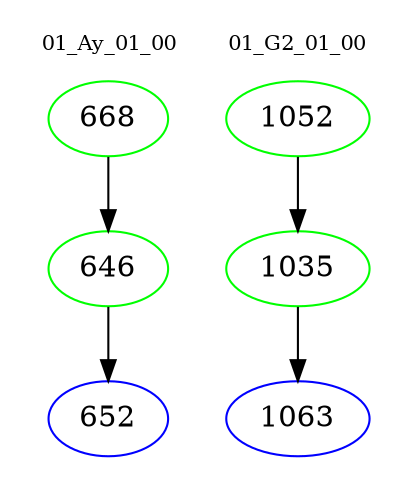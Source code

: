 digraph{
subgraph cluster_0 {
color = white
label = "01_Ay_01_00";
fontsize=10;
T0_668 [label="668", color="green"]
T0_668 -> T0_646 [color="black"]
T0_646 [label="646", color="green"]
T0_646 -> T0_652 [color="black"]
T0_652 [label="652", color="blue"]
}
subgraph cluster_1 {
color = white
label = "01_G2_01_00";
fontsize=10;
T1_1052 [label="1052", color="green"]
T1_1052 -> T1_1035 [color="black"]
T1_1035 [label="1035", color="green"]
T1_1035 -> T1_1063 [color="black"]
T1_1063 [label="1063", color="blue"]
}
}
